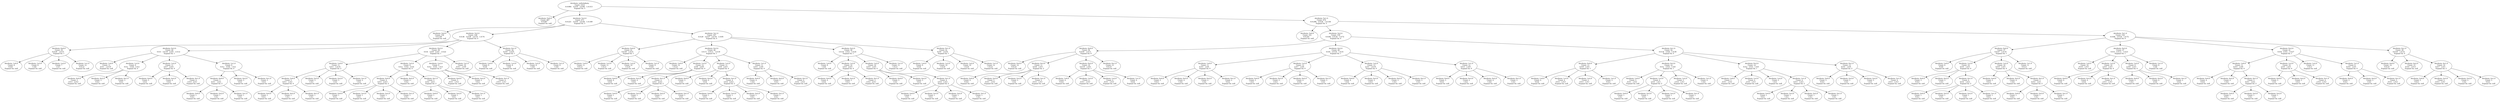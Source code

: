 digraph voting {
decisionDecisionNode8c3c315[label="Attribute: null=Infinity
Count: 1412
0.0:984   3.0:55   2.0:60   1.0:313   
Expand On: 5"];decisionDecisionNode8c3c315 -> decisionDecisionNode6c3c9c31;
decisionDecisionNode6c3c9c31[label="Attribute: 5=0.0
Count: 467
0.0:467   
Expand On: null"];decisionDecisionNode8c3c315 -> decisionDecisionNode7f328c7a;
decisionDecisionNode7f328c7a[label="Attribute: 5=2.0
Count: 471
0.0:221   3.0:55   2.0:26   1.0:169   
Expand On: 3"];decisionDecisionNode7f328c7a -> decisionDecisionNode4fa4ded3;
decisionDecisionNode4fa4ded3[label="Attribute: 3=0.0
Count: 156
0.0:156   
Expand On: null"];decisionDecisionNode7f328c7a -> decisionDecisionNode5121177e;
decisionDecisionNode5121177e[label="Attribute: 3=2.0
Count: 148
0.0:36   3.0:28   2.0:10   1.0:74   
Expand On: 0"];decisionDecisionNode5121177e -> decisionDecisionNode538d7ace;
decisionDecisionNode538d7ace[label="Attribute: 0=0.0
Count: 35
0.0:20   1.0:15   
Expand On: 1"];decisionDecisionNode538d7ace -> decisionDecisionNode6d79953c;
decisionDecisionNode6d79953c[label="Attribute: 1=0.0
Count: 8
0.0:8   
Expand On: null"];decisionDecisionNode538d7ace -> decisionDecisionNode4934ce4a;
decisionDecisionNode4934ce4a[label="Attribute: 1=3.0
Count: 8
1.0:8   
Expand On: null"];decisionDecisionNode538d7ace -> decisionDecisionNode29d381d2;
decisionDecisionNode29d381d2[label="Attribute: 1=2.0
Count: 7
1.0:7   
Expand On: null"];decisionDecisionNode538d7ace -> decisionDecisionNode7cf01771;
decisionDecisionNode7cf01771[label="Attribute: 1=1.0
Count: 12
0.0:12   
Expand On: null"];decisionDecisionNode5121177e -> decisionDecisionNode76933bcb;
decisionDecisionNode76933bcb[label="Attribute: 0=3.0
Count: 40
0.0:3   3.0:19   2.0:6   1.0:12   
Expand On: 1"];decisionDecisionNode76933bcb -> decisionDecisionNode3c3ac93e;
decisionDecisionNode3c3ac93e[label="Attribute: 1=0.0
Count: 11
0.0:1   1.0:10   
Expand On: null"];decisionDecisionNode76933bcb -> decisionDecisionNode37722456;
decisionDecisionNode37722456[label="Attribute: 1=3.0
Count: 9
0.0:1   3.0:6   2.0:2   
Expand On: 4"];decisionDecisionNode37722456 -> decisionDecisionNode26afa68a;
decisionDecisionNode26afa68a[label="Attribute: 4=0.0
Count: 3
0.0:1   2.0:2   
Expand On: null"];decisionDecisionNode37722456 -> decisionDecisionNode55dec1dd;
decisionDecisionNode55dec1dd[label="Attribute: 4=2.0
Count: 3
3.0:3   
Expand On: null"];decisionDecisionNode37722456 -> decisionDecisionNode1389c036;
decisionDecisionNode1389c036[label="Attribute: 4=1.0
Count: 3
3.0:3   
Expand On: null"];decisionDecisionNode76933bcb -> decisionDecisionNode38aa233f;
decisionDecisionNode38aa233f[label="Attribute: 1=2.0
Count: 11
3.0:7   2.0:4   
Expand On: 4"];decisionDecisionNode38aa233f -> decisionDecisionNode29f01a29;
decisionDecisionNode29f01a29[label="Attribute: 4=0.0
Count: 3
2.0:3   
Expand On: null"];decisionDecisionNode38aa233f -> decisionDecisionNode52458f41;
decisionDecisionNode52458f41[label="Attribute: 4=2.0
Count: 4
3.0:4   
Expand On: null"];decisionDecisionNode38aa233f -> decisionDecisionNode54c01e99;
decisionDecisionNode54c01e99[label="Attribute: 4=1.0
Count: 4
3.0:3   2.0:1   
Expand On: null"];decisionDecisionNode76933bcb -> decisionDecisionNode1118fa47;
decisionDecisionNode1118fa47[label="Attribute: 1=1.0
Count: 9
0.0:1   3.0:6   1.0:2   
Expand On: 4"];decisionDecisionNode1118fa47 -> decisionDecisionNode7ed75415;
decisionDecisionNode7ed75415[label="Attribute: 4=0.0
Count: 3
0.0:1   1.0:2   
Expand On: 2"];decisionDecisionNode7ed75415 -> decisionDecisionNode6ad16fc1;
decisionDecisionNode6ad16fc1[label="Attribute: 2=0.0
Count: 1
0.0:1   
Expand On: null"];decisionDecisionNode7ed75415 -> decisionDecisionNode5c001eb0;
decisionDecisionNode5c001eb0[label="Attribute: 2=2.0
Count: 1
1.0:1   
Expand On: null"];decisionDecisionNode7ed75415 -> decisionDecisionNodebdee400;
decisionDecisionNodebdee400[label="Attribute: 2=1.0
Count: 1
1.0:1   
Expand On: null"];decisionDecisionNode1118fa47 -> decisionDecisionNode564ac216;
decisionDecisionNode564ac216[label="Attribute: 4=2.0
Count: 3
3.0:3   
Expand On: null"];decisionDecisionNode1118fa47 -> decisionDecisionNode460c5e9c;
decisionDecisionNode460c5e9c[label="Attribute: 4=1.0
Count: 3
3.0:3   
Expand On: null"];decisionDecisionNode5121177e -> decisionDecisionNode561777b1;
decisionDecisionNode561777b1[label="Attribute: 0=2.0
Count: 39
0.0:4   3.0:9   2.0:4   1.0:22   
Expand On: 1"];decisionDecisionNode561777b1 -> decisionDecisionNode1eb3319f;
decisionDecisionNode1eb3319f[label="Attribute: 1=0.0
Count: 11
0.0:1   1.0:10   
Expand On: 2"];decisionDecisionNode1eb3319f -> decisionDecisionNode67ecd78;
decisionDecisionNode67ecd78[label="Attribute: 2=0.0
Count: 3
0.0:1   1.0:2   
Expand On: 4"];decisionDecisionNode67ecd78 -> decisionDecisionNode6ee3849c;
decisionDecisionNode6ee3849c[label="Attribute: 4=0.0
Count: 1
0.0:1   
Expand On: null"];decisionDecisionNode67ecd78 -> decisionDecisionNode1b1756a4;
decisionDecisionNode1b1756a4[label="Attribute: 4=2.0
Count: 1
1.0:1   
Expand On: null"];decisionDecisionNode67ecd78 -> decisionDecisionNode193936e1;
decisionDecisionNode193936e1[label="Attribute: 4=1.0
Count: 1
1.0:1   
Expand On: null"];decisionDecisionNode1eb3319f -> decisionDecisionNode7b41fab6;
decisionDecisionNode7b41fab6[label="Attribute: 2=3.0
Count: 3
1.0:3   
Expand On: null"];decisionDecisionNode1eb3319f -> decisionDecisionNode28b301f2;
decisionDecisionNode28b301f2[label="Attribute: 2=2.0
Count: 3
1.0:3   
Expand On: null"];decisionDecisionNode1eb3319f -> decisionDecisionNode44cbbe;
decisionDecisionNode44cbbe[label="Attribute: 2=1.0
Count: 2
1.0:2   
Expand On: null"];decisionDecisionNode561777b1 -> decisionDecisionNode249c2715;
decisionDecisionNode249c2715[label="Attribute: 1=3.0
Count: 9
0.0:1   3.0:4   2.0:4   
Expand On: 4"];decisionDecisionNode249c2715 -> decisionDecisionNode7c9e67a;
decisionDecisionNode7c9e67a[label="Attribute: 4=0.0
Count: 4
0.0:1   2.0:3   
Expand On: 2"];decisionDecisionNode7c9e67a -> decisionDecisionNode583a5794;
decisionDecisionNode583a5794[label="Attribute: 2=0.0
Count: 1
0.0:1   
Expand On: null"];decisionDecisionNode7c9e67a -> decisionDecisionNode5e4be2cc;
decisionDecisionNode5e4be2cc[label="Attribute: 2=3.0
Count: 1
2.0:1   
Expand On: null"];decisionDecisionNode7c9e67a -> decisionDecisionNode4816ef71;
decisionDecisionNode4816ef71[label="Attribute: 2=2.0
Count: 1
2.0:1   
Expand On: null"];decisionDecisionNode7c9e67a -> decisionDecisionNode59c208b0;
decisionDecisionNode59c208b0[label="Attribute: 2=1.0
Count: 1
2.0:1   
Expand On: null"];decisionDecisionNode249c2715 -> decisionDecisionNode51c888d9;
decisionDecisionNode51c888d9[label="Attribute: 4=2.0
Count: 2
3.0:2   
Expand On: null"];decisionDecisionNode249c2715 -> decisionDecisionNode44908881;
decisionDecisionNode44908881[label="Attribute: 4=1.0
Count: 3
3.0:2   2.0:1   
Expand On: 2"];decisionDecisionNode44908881 -> decisionDecisionNode6cf1f051;
decisionDecisionNode6cf1f051[label="Attribute: 2=0.0
Count: 1
2.0:1   
Expand On: null"];decisionDecisionNode44908881 -> decisionDecisionNode7fd88db7;
decisionDecisionNode7fd88db7[label="Attribute: 2=2.0
Count: 1
3.0:1   
Expand On: null"];decisionDecisionNode44908881 -> decisionDecisionNode62402af3;
decisionDecisionNode62402af3[label="Attribute: 2=1.0
Count: 1
3.0:1   
Expand On: null"];decisionDecisionNode561777b1 -> decisionDecisionNode62c3e9e9;
decisionDecisionNode62c3e9e9[label="Attribute: 1=2.0
Count: 9
0.0:1   3.0:5   1.0:3   
Expand On: 4"];decisionDecisionNode62c3e9e9 -> decisionDecisionNode2c31f2a7;
decisionDecisionNode2c31f2a7[label="Attribute: 4=0.0
Count: 3
0.0:1   1.0:2   
Expand On: null"];decisionDecisionNode62c3e9e9 -> decisionDecisionNode331c89c;
decisionDecisionNode331c89c[label="Attribute: 4=2.0
Count: 2
3.0:2   
Expand On: null"];decisionDecisionNode62c3e9e9 -> decisionDecisionNode39697b67;
decisionDecisionNode39697b67[label="Attribute: 4=1.0
Count: 4
3.0:3   1.0:1   
Expand On: null"];decisionDecisionNode561777b1 -> decisionDecisionNode3c24c4a3;
decisionDecisionNode3c24c4a3[label="Attribute: 1=1.0
Count: 10
0.0:1   1.0:9   
Expand On: null"];decisionDecisionNode5121177e -> decisionDecisionNode11e9c82e;
decisionDecisionNode11e9c82e[label="Attribute: 0=1.0
Count: 34
0.0:9   1.0:25   
Expand On: 1"];decisionDecisionNode11e9c82e -> decisionDecisionNodeb554d32;
decisionDecisionNodeb554d32[label="Attribute: 1=0.0
Count: 9
0.0:9   
Expand On: null"];decisionDecisionNode11e9c82e -> decisionDecisionNoded3f136e;
decisionDecisionNoded3f136e[label="Attribute: 1=3.0
Count: 8
1.0:8   
Expand On: null"];decisionDecisionNode11e9c82e -> decisionDecisionNode2814a18d;
decisionDecisionNode2814a18d[label="Attribute: 1=2.0
Count: 8
1.0:8   
Expand On: null"];decisionDecisionNode11e9c82e -> decisionDecisionNode627a4489;
decisionDecisionNode627a4489[label="Attribute: 1=1.0
Count: 9
1.0:9   
Expand On: null"];decisionDecisionNode7f328c7a -> decisionDecisionNode4929b0e1;
decisionDecisionNode4929b0e1[label="Attribute: 3=1.0
Count: 167
0.0:29   3.0:27   2.0:16   1.0:95   
Expand On: 0"];decisionDecisionNode4929b0e1 -> decisionDecisionNode501ba94d;
decisionDecisionNode501ba94d[label="Attribute: 0=0.0
Count: 41
0.0:20   1.0:21   
Expand On: 1"];decisionDecisionNode501ba94d -> decisionDecisionNode48082751;
decisionDecisionNode48082751[label="Attribute: 1=0.0
Count: 11
0.0:11   
Expand On: null"];decisionDecisionNode501ba94d -> decisionDecisionNodef4d5bc9;
decisionDecisionNodef4d5bc9[label="Attribute: 1=3.0
Count: 11
1.0:11   
Expand On: null"];decisionDecisionNode501ba94d -> decisionDecisionNode1fc4f0f8;
decisionDecisionNode1fc4f0f8[label="Attribute: 1=2.0
Count: 10
1.0:10   
Expand On: null"];decisionDecisionNode501ba94d -> decisionDecisionNode3aa83a13;
decisionDecisionNode3aa83a13[label="Attribute: 1=1.0
Count: 9
0.0:9   
Expand On: null"];decisionDecisionNode4929b0e1 -> decisionDecisionNode7a7cd37a;
decisionDecisionNode7a7cd37a[label="Attribute: 0=3.0
Count: 46
3.0:17   2.0:11   1.0:18   
Expand On: 1"];decisionDecisionNode7a7cd37a -> decisionDecisionNode19202d69;
decisionDecisionNode19202d69[label="Attribute: 1=0.0
Count: 12
1.0:12   
Expand On: null"];decisionDecisionNode7a7cd37a -> decisionDecisionNodef855562;
decisionDecisionNodef855562[label="Attribute: 1=3.0
Count: 12
3.0:6   2.0:6   
Expand On: 4"];decisionDecisionNodef855562 -> decisionDecisionNode7aa89ce3;
decisionDecisionNode7aa89ce3[label="Attribute: 4=0.0
Count: 4
2.0:4   
Expand On: null"];decisionDecisionNodef855562 -> decisionDecisionNode53d439fe;
decisionDecisionNode53d439fe[label="Attribute: 4=2.0
Count: 4
3.0:4   
Expand On: null"];decisionDecisionNodef855562 -> decisionDecisionNode122b7db1;
decisionDecisionNode122b7db1[label="Attribute: 4=1.0
Count: 4
3.0:2   2.0:2   
Expand On: 2"];decisionDecisionNode122b7db1 -> decisionDecisionNode6548f8c8;
decisionDecisionNode6548f8c8[label="Attribute: 2=0.0
Count: 1
2.0:1   
Expand On: null"];decisionDecisionNode122b7db1 -> decisionDecisionNode19c5466b;
decisionDecisionNode19c5466b[label="Attribute: 2=3.0
Count: 1
3.0:1   
Expand On: null"];decisionDecisionNode122b7db1 -> decisionDecisionNode66922804;
decisionDecisionNode66922804[label="Attribute: 2=2.0
Count: 1
3.0:1   
Expand On: null"];decisionDecisionNode122b7db1 -> decisionDecisionNode5815338;
decisionDecisionNode5815338[label="Attribute: 2=1.0
Count: 1
2.0:1   
Expand On: null"];decisionDecisionNode7a7cd37a -> decisionDecisionNode6d7e845a;
decisionDecisionNode6d7e845a[label="Attribute: 1=2.0
Count: 11
3.0:6   2.0:5   
Expand On: 4"];decisionDecisionNode6d7e845a -> decisionDecisionNoded2368df;
decisionDecisionNoded2368df[label="Attribute: 4=0.0
Count: 3
2.0:3   
Expand On: null"];decisionDecisionNode6d7e845a -> decisionDecisionNodefba0f36;
decisionDecisionNodefba0f36[label="Attribute: 4=2.0
Count: 4
3.0:4   
Expand On: null"];decisionDecisionNode6d7e845a -> decisionDecisionNode3caa4b;
decisionDecisionNode3caa4b[label="Attribute: 4=1.0
Count: 4
3.0:2   2.0:2   
Expand On: 2"];decisionDecisionNode3caa4b -> decisionDecisionNodeed0220c;
decisionDecisionNodeed0220c[label="Attribute: 2=0.0
Count: 1
2.0:1   
Expand On: null"];decisionDecisionNode3caa4b -> decisionDecisionNode26b496d;
decisionDecisionNode26b496d[label="Attribute: 2=3.0
Count: 1
3.0:1   
Expand On: null"];decisionDecisionNode3caa4b -> decisionDecisionNode51a19458;
decisionDecisionNode51a19458[label="Attribute: 2=2.0
Count: 1
3.0:1   
Expand On: null"];decisionDecisionNode3caa4b -> decisionDecisionNode47124746;
decisionDecisionNode47124746[label="Attribute: 2=1.0
Count: 1
2.0:1   
Expand On: null"];decisionDecisionNode7a7cd37a -> decisionDecisionNode105691e;
decisionDecisionNode105691e[label="Attribute: 1=1.0
Count: 11
3.0:5   1.0:6   
Expand On: 4"];decisionDecisionNode105691e -> decisionDecisionNodea383118;
decisionDecisionNodea383118[label="Attribute: 4=0.0
Count: 4
1.0:4   
Expand On: null"];decisionDecisionNode105691e -> decisionDecisionNode6f1f23e5;
decisionDecisionNode6f1f23e5[label="Attribute: 4=2.0
Count: 3
3.0:3   
Expand On: null"];decisionDecisionNode105691e -> decisionDecisionNode656dc861;
decisionDecisionNode656dc861[label="Attribute: 4=1.0
Count: 4
3.0:2   1.0:2   
Expand On: null"];decisionDecisionNode4929b0e1 -> decisionDecisionNodea7e8c4d;
decisionDecisionNodea7e8c4d[label="Attribute: 0=2.0
Count: 39
3.0:10   2.0:5   1.0:24   
Expand On: 1"];decisionDecisionNodea7e8c4d -> decisionDecisionNode7a2d189c;
decisionDecisionNode7a2d189c[label="Attribute: 1=0.0
Count: 8
1.0:8   
Expand On: null"];decisionDecisionNodea7e8c4d -> decisionDecisionNode26aae86e;
decisionDecisionNode26aae86e[label="Attribute: 1=3.0
Count: 10
3.0:5   2.0:5   
Expand On: 4"];decisionDecisionNode26aae86e -> decisionDecisionNode1e81a197;
decisionDecisionNode1e81a197[label="Attribute: 4=0.0
Count: 4
2.0:4   
Expand On: null"];decisionDecisionNode26aae86e -> decisionDecisionNode5097d026;
decisionDecisionNode5097d026[label="Attribute: 4=2.0
Count: 3
3.0:3   
Expand On: null"];decisionDecisionNode26aae86e -> decisionDecisionNode1ee29820;
decisionDecisionNode1ee29820[label="Attribute: 4=1.0
Count: 3
3.0:2   2.0:1   
Expand On: null"];decisionDecisionNodea7e8c4d -> decisionDecisionNode2e716cb7;
decisionDecisionNode2e716cb7[label="Attribute: 1=2.0
Count: 10
3.0:5   1.0:5   
Expand On: 4"];decisionDecisionNode2e716cb7 -> decisionDecisionNode18987a33;
decisionDecisionNode18987a33[label="Attribute: 4=0.0
Count: 3
1.0:3   
Expand On: null"];decisionDecisionNode2e716cb7 -> decisionDecisionNode427eb6e2;
decisionDecisionNode427eb6e2[label="Attribute: 4=2.0
Count: 3
3.0:3   
Expand On: null"];decisionDecisionNode2e716cb7 -> decisionDecisionNoded18d189;
decisionDecisionNoded18d189[label="Attribute: 4=1.0
Count: 4
3.0:2   1.0:2   
Expand On: 2"];decisionDecisionNoded18d189 -> decisionDecisionNode58648016;
decisionDecisionNode58648016[label="Attribute: 2=0.0
Count: 1
1.0:1   
Expand On: null"];decisionDecisionNoded18d189 -> decisionDecisionNode2e1551b0;
decisionDecisionNode2e1551b0[label="Attribute: 2=3.0
Count: 1
3.0:1   
Expand On: null"];decisionDecisionNoded18d189 -> decisionDecisionNode79a61172;
decisionDecisionNode79a61172[label="Attribute: 2=2.0
Count: 1
3.0:1   
Expand On: null"];decisionDecisionNoded18d189 -> decisionDecisionNode5c391c3;
decisionDecisionNode5c391c3[label="Attribute: 2=1.0
Count: 1
1.0:1   
Expand On: null"];decisionDecisionNodea7e8c4d -> decisionDecisionNode6a969c29;
decisionDecisionNode6a969c29[label="Attribute: 1=1.0
Count: 11
1.0:11   
Expand On: null"];decisionDecisionNode4929b0e1 -> decisionDecisionNode45e67e6a;
decisionDecisionNode45e67e6a[label="Attribute: 0=1.0
Count: 41
0.0:9   1.0:32   
Expand On: 1"];decisionDecisionNode45e67e6a -> decisionDecisionNode1f758500;
decisionDecisionNode1f758500[label="Attribute: 1=0.0
Count: 9
0.0:9   
Expand On: null"];decisionDecisionNode45e67e6a -> decisionDecisionNode5c6ed322;
decisionDecisionNode5c6ed322[label="Attribute: 1=3.0
Count: 10
1.0:10   
Expand On: null"];decisionDecisionNode45e67e6a -> decisionDecisionNode6fe78c96;
decisionDecisionNode6fe78c96[label="Attribute: 1=2.0
Count: 10
1.0:10   
Expand On: null"];decisionDecisionNode45e67e6a -> decisionDecisionNode4abf053f;
decisionDecisionNode4abf053f[label="Attribute: 1=1.0
Count: 12
1.0:12   
Expand On: null"];decisionDecisionNode8c3c315 -> decisionDecisionNode42f1916f;
decisionDecisionNode42f1916f[label="Attribute: 5=1.0
Count: 474
0.0:296   2.0:34   1.0:144   
Expand On: 3"];decisionDecisionNode42f1916f -> decisionDecisionNode18330bf;
decisionDecisionNode18330bf[label="Attribute: 3=0.0
Count: 161
0.0:161   
Expand On: null"];decisionDecisionNode42f1916f -> decisionDecisionNode4bf54c5f;
decisionDecisionNode4bf54c5f[label="Attribute: 3=2.0
Count: 159
0.0:69   2.0:18   1.0:72   
Expand On: 4"];decisionDecisionNode4bf54c5f -> decisionDecisionNode556917ee;
decisionDecisionNode556917ee[label="Attribute: 4=0.0
Count: 56
0.0:45   1.0:11   
Expand On: 0"];decisionDecisionNode556917ee -> decisionDecisionNode66a23610;
decisionDecisionNode66a23610[label="Attribute: 0=0.0
Count: 14
0.0:14   
Expand On: null"];decisionDecisionNode556917ee -> decisionDecisionNode238b8914;
decisionDecisionNode238b8914[label="Attribute: 0=3.0
Count: 11
0.0:6   1.0:5   
Expand On: 2"];decisionDecisionNode238b8914 -> decisionDecisionNode1dd49247;
decisionDecisionNode1dd49247[label="Attribute: 2=0.0
Count: 4
0.0:4   
Expand On: null"];decisionDecisionNode238b8914 -> decisionDecisionNode6ecf829d;
decisionDecisionNode6ecf829d[label="Attribute: 2=3.0
Count: 3
0.0:1   1.0:2   
Expand On: null"];decisionDecisionNode238b8914 -> decisionDecisionNode79884a40;
decisionDecisionNode79884a40[label="Attribute: 2=2.0
Count: 2
1.0:2   
Expand On: null"];decisionDecisionNode238b8914 -> decisionDecisionNode62c2ee15;
decisionDecisionNode62c2ee15[label="Attribute: 2=1.0
Count: 2
0.0:1   1.0:1   
Expand On: null"];decisionDecisionNode556917ee -> decisionDecisionNode6b9cd75a;
decisionDecisionNode6b9cd75a[label="Attribute: 0=2.0
Count: 16
0.0:10   1.0:6   
Expand On: 1"];decisionDecisionNode6b9cd75a -> decisionDecisionNode5fe8ce8;
decisionDecisionNode5fe8ce8[label="Attribute: 1=0.0
Count: 4
0.0:4   
Expand On: null"];decisionDecisionNode6b9cd75a -> decisionDecisionNodead4d66b;
decisionDecisionNodead4d66b[label="Attribute: 1=3.0
Count: 4
0.0:1   1.0:3   
Expand On: null"];decisionDecisionNode6b9cd75a -> decisionDecisionNode1b49105b;
decisionDecisionNode1b49105b[label="Attribute: 1=2.0
Count: 4
0.0:1   1.0:3   
Expand On: null"];decisionDecisionNode6b9cd75a -> decisionDecisionNode59d0d45b;
decisionDecisionNode59d0d45b[label="Attribute: 1=1.0
Count: 4
0.0:4   
Expand On: null"];decisionDecisionNode556917ee -> decisionDecisionNode1d25d06e;
decisionDecisionNode1d25d06e[label="Attribute: 0=1.0
Count: 15
0.0:15   
Expand On: null"];decisionDecisionNode4bf54c5f -> decisionDecisionNode1d96f4b5;
decisionDecisionNode1d96f4b5[label="Attribute: 4=2.0
Count: 49
0.0:8   2.0:10   1.0:31   
Expand On: 1"];decisionDecisionNode1d96f4b5 -> decisionDecisionNode219ba640;
decisionDecisionNode219ba640[label="Attribute: 1=0.0
Count: 11
0.0:5   1.0:6   
Expand On: 0"];decisionDecisionNode219ba640 -> decisionDecisionNode71bfc4fc;
decisionDecisionNode71bfc4fc[label="Attribute: 0=0.0
Count: 3
0.0:3   
Expand On: null"];decisionDecisionNode219ba640 -> decisionDecisionNode651db6bb;
decisionDecisionNode651db6bb[label="Attribute: 0=3.0
Count: 4
1.0:4   
Expand On: null"];decisionDecisionNode219ba640 -> decisionDecisionNode1c7e2da;
decisionDecisionNode1c7e2da[label="Attribute: 0=2.0
Count: 2
1.0:2   
Expand On: null"];decisionDecisionNode219ba640 -> decisionDecisionNode69fe571f;
decisionDecisionNode69fe571f[label="Attribute: 0=1.0
Count: 2
0.0:2   
Expand On: null"];decisionDecisionNode1d96f4b5 -> decisionDecisionNode3909ea96;
decisionDecisionNode3909ea96[label="Attribute: 1=3.0
Count: 13
2.0:7   1.0:6   
Expand On: 0"];decisionDecisionNode3909ea96 -> decisionDecisionNode3a083b1b;
decisionDecisionNode3a083b1b[label="Attribute: 0=0.0
Count: 3
1.0:3   
Expand On: null"];decisionDecisionNode3909ea96 -> decisionDecisionNode72608760;
decisionDecisionNode72608760[label="Attribute: 0=3.0
Count: 3
2.0:3   
Expand On: null"];decisionDecisionNode3909ea96 -> decisionDecisionNode1f57ea4a;
decisionDecisionNode1f57ea4a[label="Attribute: 0=2.0
Count: 4
2.0:4   
Expand On: null"];decisionDecisionNode3909ea96 -> decisionDecisionNode44d6b059;
decisionDecisionNode44d6b059[label="Attribute: 0=1.0
Count: 3
1.0:3   
Expand On: null"];decisionDecisionNode1d96f4b5 -> decisionDecisionNode6ad3c65d;
decisionDecisionNode6ad3c65d[label="Attribute: 1=2.0
Count: 13
2.0:3   1.0:10   
Expand On: 0"];decisionDecisionNode6ad3c65d -> decisionDecisionNode75843a75;
decisionDecisionNode75843a75[label="Attribute: 0=0.0
Count: 4
1.0:4   
Expand On: null"];decisionDecisionNode6ad3c65d -> decisionDecisionNode3c1a1399;
decisionDecisionNode3c1a1399[label="Attribute: 0=3.0
Count: 3
2.0:3   
Expand On: null"];decisionDecisionNode6ad3c65d -> decisionDecisionNode53fcc0a2;
decisionDecisionNode53fcc0a2[label="Attribute: 0=2.0
Count: 3
1.0:3   
Expand On: null"];decisionDecisionNode6ad3c65d -> decisionDecisionNode76caf6c1;
decisionDecisionNode76caf6c1[label="Attribute: 0=1.0
Count: 3
1.0:3   
Expand On: null"];decisionDecisionNode1d96f4b5 -> decisionDecisionNode70e35d5;
decisionDecisionNode70e35d5[label="Attribute: 1=1.0
Count: 12
0.0:3   1.0:9   
Expand On: 0"];decisionDecisionNode70e35d5 -> decisionDecisionNode35f03691;
decisionDecisionNode35f03691[label="Attribute: 0=0.0
Count: 3
0.0:3   
Expand On: null"];decisionDecisionNode70e35d5 -> decisionDecisionNode2d8e8541;
decisionDecisionNode2d8e8541[label="Attribute: 0=3.0
Count: 2
1.0:2   
Expand On: null"];decisionDecisionNode70e35d5 -> decisionDecisionNode67ce85c4;
decisionDecisionNode67ce85c4[label="Attribute: 0=2.0
Count: 4
1.0:4   
Expand On: null"];decisionDecisionNode70e35d5 -> decisionDecisionNode27b03c1a;
decisionDecisionNode27b03c1a[label="Attribute: 0=1.0
Count: 3
1.0:3   
Expand On: null"];decisionDecisionNode4bf54c5f -> decisionDecisionNode2339e351;
decisionDecisionNode2339e351[label="Attribute: 4=1.0
Count: 54
0.0:16   2.0:8   1.0:30   
Expand On: 0"];decisionDecisionNode2339e351 -> decisionDecisionNode2d7aece8;
decisionDecisionNode2d7aece8[label="Attribute: 0=0.0
Count: 13
0.0:9   1.0:4   
Expand On: 1"];decisionDecisionNode2d7aece8 -> decisionDecisionNode61578aab;
decisionDecisionNode61578aab[label="Attribute: 1=0.0
Count: 4
0.0:4   
Expand On: null"];decisionDecisionNode2d7aece8 -> decisionDecisionNode3a51127a;
decisionDecisionNode3a51127a[label="Attribute: 1=3.0
Count: 4
0.0:1   1.0:3   
Expand On: null"];decisionDecisionNode2d7aece8 -> decisionDecisionNode2094257f;
decisionDecisionNode2094257f[label="Attribute: 1=2.0
Count: 2
0.0:1   1.0:1   
Expand On: null"];decisionDecisionNode2d7aece8 -> decisionDecisionNode5e29c58e;
decisionDecisionNode5e29c58e[label="Attribute: 1=1.0
Count: 3
0.0:3   
Expand On: null"];decisionDecisionNode2339e351 -> decisionDecisionNode8691dee;
decisionDecisionNode8691dee[label="Attribute: 0=3.0
Count: 14
0.0:1   2.0:5   1.0:8   
Expand On: 1"];decisionDecisionNode8691dee -> decisionDecisionNode2d2bf892;
decisionDecisionNode2d2bf892[label="Attribute: 1=0.0
Count: 3
0.0:1   1.0:2   
Expand On: null"];decisionDecisionNode8691dee -> decisionDecisionNode21cc5069;
decisionDecisionNode21cc5069[label="Attribute: 1=3.0
Count: 4
2.0:3   1.0:1   
Expand On: 2"];decisionDecisionNode21cc5069 -> decisionDecisionNode6cb32ed4;
decisionDecisionNode6cb32ed4[label="Attribute: 2=0.0
Count: 1
1.0:1   
Expand On: null"];decisionDecisionNode21cc5069 -> decisionDecisionNode67c7980c;
decisionDecisionNode67c7980c[label="Attribute: 2=3.0
Count: 1
2.0:1   
Expand On: null"];decisionDecisionNode21cc5069 -> decisionDecisionNode60cf710e;
decisionDecisionNode60cf710e[label="Attribute: 2=2.0
Count: 1
2.0:1   
Expand On: null"];decisionDecisionNode21cc5069 -> decisionDecisionNode53077fc9;
decisionDecisionNode53077fc9[label="Attribute: 2=1.0
Count: 1
2.0:1   
Expand On: null"];decisionDecisionNode8691dee -> decisionDecisionNode11568fb5;
decisionDecisionNode11568fb5[label="Attribute: 1=2.0
Count: 3
2.0:2   1.0:1   
Expand On: null"];decisionDecisionNode8691dee -> decisionDecisionNode49f4bcf7;
decisionDecisionNode49f4bcf7[label="Attribute: 1=1.0
Count: 4
1.0:4   
Expand On: null"];decisionDecisionNode2339e351 -> decisionDecisionNode62a2220f;
decisionDecisionNode62a2220f[label="Attribute: 0=2.0
Count: 14
0.0:2   2.0:3   1.0:9   
Expand On: 1"];decisionDecisionNode62a2220f -> decisionDecisionNode26a3960;
decisionDecisionNode26a3960[label="Attribute: 1=0.0
Count: 3
0.0:1   1.0:2   
Expand On: null"];decisionDecisionNode62a2220f -> decisionDecisionNodebdccedd;
decisionDecisionNodebdccedd[label="Attribute: 1=3.0
Count: 4
2.0:3   1.0:1   
Expand On: null"];decisionDecisionNode62a2220f -> decisionDecisionNode4d911540;
decisionDecisionNode4d911540[label="Attribute: 1=2.0
Count: 3
1.0:3   
Expand On: null"];decisionDecisionNode62a2220f -> decisionDecisionNode700a4488;
decisionDecisionNode700a4488[label="Attribute: 1=1.0
Count: 4
0.0:1   1.0:3   
Expand On: 2"];decisionDecisionNode700a4488 -> decisionDecisionNode3219762f;
decisionDecisionNode3219762f[label="Attribute: 2=0.0
Count: 1
0.0:1   
Expand On: null"];decisionDecisionNode700a4488 -> decisionDecisionNode259e215b;
decisionDecisionNode259e215b[label="Attribute: 2=3.0
Count: 1
1.0:1   
Expand On: null"];decisionDecisionNode700a4488 -> decisionDecisionNode309ff0a8;
decisionDecisionNode309ff0a8[label="Attribute: 2=2.0
Count: 1
1.0:1   
Expand On: null"];decisionDecisionNode700a4488 -> decisionDecisionNode5470be88;
decisionDecisionNode5470be88[label="Attribute: 2=1.0
Count: 1
1.0:1   
Expand On: null"];decisionDecisionNode2339e351 -> decisionDecisionNode35ecfe07;
decisionDecisionNode35ecfe07[label="Attribute: 0=1.0
Count: 13
0.0:4   1.0:9   
Expand On: 2"];decisionDecisionNode35ecfe07 -> decisionDecisionNode5a199939;
decisionDecisionNode5a199939[label="Attribute: 2=0.0
Count: 3
0.0:3   
Expand On: null"];decisionDecisionNode35ecfe07 -> decisionDecisionNode469a9b65;
decisionDecisionNode469a9b65[label="Attribute: 2=3.0
Count: 3
1.0:3   
Expand On: null"];decisionDecisionNode35ecfe07 -> decisionDecisionNode50502819;
decisionDecisionNode50502819[label="Attribute: 2=2.0
Count: 3
1.0:3   
Expand On: null"];decisionDecisionNode35ecfe07 -> decisionDecisionNode3e78aa80;
decisionDecisionNode3e78aa80[label="Attribute: 2=1.0
Count: 4
0.0:1   1.0:3   
Expand On: null"];decisionDecisionNode42f1916f -> decisionDecisionNode6401d98a;
decisionDecisionNode6401d98a[label="Attribute: 3=1.0
Count: 154
0.0:66   2.0:16   1.0:72   
Expand On: 0"];decisionDecisionNode6401d98a -> decisionDecisionNode35712651;
decisionDecisionNode35712651[label="Attribute: 0=0.0
Count: 37
0.0:27   1.0:10   
Expand On: 1"];decisionDecisionNode35712651 -> decisionDecisionNode178aab40;
decisionDecisionNode178aab40[label="Attribute: 1=0.0
Count: 6
0.0:6   
Expand On: null"];decisionDecisionNode35712651 -> decisionDecisionNode10f102d3;
decisionDecisionNode10f102d3[label="Attribute: 1=3.0
Count: 10
0.0:5   1.0:5   
Expand On: 4"];decisionDecisionNode10f102d3 -> decisionDecisionNode3ef07355;
decisionDecisionNode3ef07355[label="Attribute: 4=0.0
Count: 3
0.0:3   
Expand On: null"];decisionDecisionNode10f102d3 -> decisionDecisionNode1c23f1bb;
decisionDecisionNode1c23f1bb[label="Attribute: 4=2.0
Count: 3
1.0:3   
Expand On: null"];decisionDecisionNode10f102d3 -> decisionDecisionNode7bd33a6b;
decisionDecisionNode7bd33a6b[label="Attribute: 4=1.0
Count: 4
0.0:2   1.0:2   
Expand On: 2"];decisionDecisionNode7bd33a6b -> decisionDecisionNode68a0864f;
decisionDecisionNode68a0864f[label="Attribute: 2=0.0
Count: 1
0.0:1   
Expand On: null"];decisionDecisionNode7bd33a6b -> decisionDecisionNode2d1e233;
decisionDecisionNode2d1e233[label="Attribute: 2=3.0
Count: 1
1.0:1   
Expand On: null"];decisionDecisionNode7bd33a6b -> decisionDecisionNode215983b7;
decisionDecisionNode215983b7[label="Attribute: 2=2.0
Count: 1
1.0:1   
Expand On: null"];decisionDecisionNode7bd33a6b -> decisionDecisionNode7bd6747b;
decisionDecisionNode7bd6747b[label="Attribute: 2=1.0
Count: 1
0.0:1   
Expand On: null"];decisionDecisionNode35712651 -> decisionDecisionNode3c7976c1;
decisionDecisionNode3c7976c1[label="Attribute: 1=2.0
Count: 10
0.0:5   1.0:5   
Expand On: 4"];decisionDecisionNode3c7976c1 -> decisionDecisionNode4a6397eb;
decisionDecisionNode4a6397eb[label="Attribute: 4=0.0
Count: 3
0.0:3   
Expand On: null"];decisionDecisionNode3c7976c1 -> decisionDecisionNode508aeb74;
decisionDecisionNode508aeb74[label="Attribute: 4=2.0
Count: 4
1.0:4   
Expand On: null"];decisionDecisionNode3c7976c1 -> decisionDecisionNode506835fb;
decisionDecisionNode506835fb[label="Attribute: 4=1.0
Count: 3
0.0:2   1.0:1   
Expand On: 2"];decisionDecisionNode506835fb -> decisionDecisionNode69b01afa;
decisionDecisionNode69b01afa[label="Attribute: 2=0.0
Count: 1
0.0:1   
Expand On: null"];decisionDecisionNode506835fb -> decisionDecisionNode28bb494b;
decisionDecisionNode28bb494b[label="Attribute: 2=3.0
Count: 1
1.0:1   
Expand On: null"];decisionDecisionNode506835fb -> decisionDecisionNode1fc8efd1;
decisionDecisionNode1fc8efd1[label="Attribute: 2=1.0
Count: 1
0.0:1   
Expand On: null"];decisionDecisionNode35712651 -> decisionDecisionNode40f892a4;
decisionDecisionNode40f892a4[label="Attribute: 1=1.0
Count: 11
0.0:11   
Expand On: null"];decisionDecisionNode6401d98a -> decisionDecisionNode7f636e4e;
decisionDecisionNode7f636e4e[label="Attribute: 0=3.0
Count: 37
0.0:5   2.0:11   1.0:21   
Expand On: 1"];decisionDecisionNode7f636e4e -> decisionDecisionNode58df0438;
decisionDecisionNode58df0438[label="Attribute: 1=0.0
Count: 10
0.0:5   1.0:5   
Expand On: null"];decisionDecisionNode7f636e4e -> decisionDecisionNode198e261d;
decisionDecisionNode198e261d[label="Attribute: 1=3.0
Count: 10
2.0:5   1.0:5   
Expand On: 4"];decisionDecisionNode198e261d -> decisionDecisionNode43684706;
decisionDecisionNode43684706[label="Attribute: 4=0.0
Count: 4
1.0:4   
Expand On: null"];decisionDecisionNode198e261d -> decisionDecisionNode730efd7c;
decisionDecisionNode730efd7c[label="Attribute: 4=2.0
Count: 4
2.0:4   
Expand On: null"];decisionDecisionNode198e261d -> decisionDecisionNode5d2412e7;
decisionDecisionNode5d2412e7[label="Attribute: 4=1.0
Count: 2
2.0:1   1.0:1   
Expand On: null"];decisionDecisionNode7f636e4e -> decisionDecisionNode6b552b76;
decisionDecisionNode6b552b76[label="Attribute: 1=2.0
Count: 9
2.0:6   1.0:3   
Expand On: 4"];decisionDecisionNode6b552b76 -> decisionDecisionNode24988707;
decisionDecisionNode24988707[label="Attribute: 4=0.0
Count: 3
1.0:3   
Expand On: null"];decisionDecisionNode6b552b76 -> decisionDecisionNode19c8ef56;
decisionDecisionNode19c8ef56[label="Attribute: 4=2.0
Count: 4
2.0:4   
Expand On: null"];decisionDecisionNode6b552b76 -> decisionDecisionNode56d90453;
decisionDecisionNode56d90453[label="Attribute: 4=1.0
Count: 2
2.0:2   
Expand On: null"];decisionDecisionNode7f636e4e -> decisionDecisionNode41ab11b0;
decisionDecisionNode41ab11b0[label="Attribute: 1=1.0
Count: 8
1.0:8   
Expand On: null"];decisionDecisionNode6401d98a -> decisionDecisionNode46165b7e;
decisionDecisionNode46165b7e[label="Attribute: 0=2.0
Count: 41
0.0:9   2.0:5   1.0:27   
Expand On: 1"];decisionDecisionNode46165b7e -> decisionDecisionNode65d0d124;
decisionDecisionNode65d0d124[label="Attribute: 1=0.0
Count: 11
0.0:5   1.0:6   
Expand On: 4"];decisionDecisionNode65d0d124 -> decisionDecisionNode7052c6b4;
decisionDecisionNode7052c6b4[label="Attribute: 4=0.0
Count: 4
0.0:4   
Expand On: null"];decisionDecisionNode65d0d124 -> decisionDecisionNode4a738d08;
decisionDecisionNode4a738d08[label="Attribute: 4=2.0
Count: 4
1.0:4   
Expand On: null"];decisionDecisionNode65d0d124 -> decisionDecisionNode68302e67;
decisionDecisionNode68302e67[label="Attribute: 4=1.0
Count: 3
0.0:1   1.0:2   
Expand On: 2"];decisionDecisionNode68302e67 -> decisionDecisionNode3336a1a1;
decisionDecisionNode3336a1a1[label="Attribute: 2=0.0
Count: 1
0.0:1   
Expand On: null"];decisionDecisionNode68302e67 -> decisionDecisionNode4a5f2db0;
decisionDecisionNode4a5f2db0[label="Attribute: 2=3.0
Count: 1
1.0:1   
Expand On: null"];decisionDecisionNode68302e67 -> decisionDecisionNode2eb0a3f5;
decisionDecisionNode2eb0a3f5[label="Attribute: 2=2.0
Count: 1
1.0:1   
Expand On: null"];decisionDecisionNode46165b7e -> decisionDecisionNode4edc41c5;
decisionDecisionNode4edc41c5[label="Attribute: 1=3.0
Count: 10
2.0:5   1.0:5   
Expand On: 4"];decisionDecisionNode4edc41c5 -> decisionDecisionNode5e6214f5;
decisionDecisionNode5e6214f5[label="Attribute: 4=0.0
Count: 3
1.0:3   
Expand On: null"];decisionDecisionNode4edc41c5 -> decisionDecisionNode794e113b;
decisionDecisionNode794e113b[label="Attribute: 4=2.0
Count: 3
2.0:3   
Expand On: null"];decisionDecisionNode4edc41c5 -> decisionDecisionNode744d76b4;
decisionDecisionNode744d76b4[label="Attribute: 4=1.0
Count: 4
2.0:2   1.0:2   
Expand On: null"];decisionDecisionNode46165b7e -> decisionDecisionNode9ac5f13;
decisionDecisionNode9ac5f13[label="Attribute: 1=2.0
Count: 11
1.0:11   
Expand On: null"];decisionDecisionNode46165b7e -> decisionDecisionNode1395dd5b;
decisionDecisionNode1395dd5b[label="Attribute: 1=1.0
Count: 9
0.0:4   1.0:5   
Expand On: 4"];decisionDecisionNode1395dd5b -> decisionDecisionNode53f78b68;
decisionDecisionNode53f78b68[label="Attribute: 4=0.0
Count: 3
0.0:3   
Expand On: null"];decisionDecisionNode1395dd5b -> decisionDecisionNode20e183e9;
decisionDecisionNode20e183e9[label="Attribute: 4=2.0
Count: 3
1.0:3   
Expand On: null"];decisionDecisionNode1395dd5b -> decisionDecisionNode359b46dc;
decisionDecisionNode359b46dc[label="Attribute: 4=1.0
Count: 3
0.0:1   1.0:2   
Expand On: null"];decisionDecisionNode6401d98a -> decisionDecisionNode65493102;
decisionDecisionNode65493102[label="Attribute: 0=1.0
Count: 39
0.0:25   1.0:14   
Expand On: 4"];decisionDecisionNode65493102 -> decisionDecisionNode2830ae41;
decisionDecisionNode2830ae41[label="Attribute: 4=0.0
Count: 14
0.0:14   
Expand On: null"];decisionDecisionNode65493102 -> decisionDecisionNode14004204;
decisionDecisionNode14004204[label="Attribute: 4=2.0
Count: 15
0.0:4   1.0:11   
Expand On: null"];decisionDecisionNode65493102 -> decisionDecisionNode1cee1ede;
decisionDecisionNode1cee1ede[label="Attribute: 4=1.0
Count: 10
0.0:7   1.0:3   
Expand On: 2"];decisionDecisionNode1cee1ede -> decisionDecisionNode552c8fa8;
decisionDecisionNode552c8fa8[label="Attribute: 2=0.0
Count: 3
0.0:3   
Expand On: null"];decisionDecisionNode1cee1ede -> decisionDecisionNode608b8a47;
decisionDecisionNode608b8a47[label="Attribute: 2=3.0
Count: 2
0.0:1   1.0:1   
Expand On: null"];decisionDecisionNode1cee1ede -> decisionDecisionNode69236cd5;
decisionDecisionNode69236cd5[label="Attribute: 2=2.0
Count: 2
1.0:2   
Expand On: null"];decisionDecisionNode1cee1ede -> decisionDecisionNode14be49e0;
decisionDecisionNode14be49e0[label="Attribute: 2=1.0
Count: 3
0.0:3   
Expand On: null"];
}